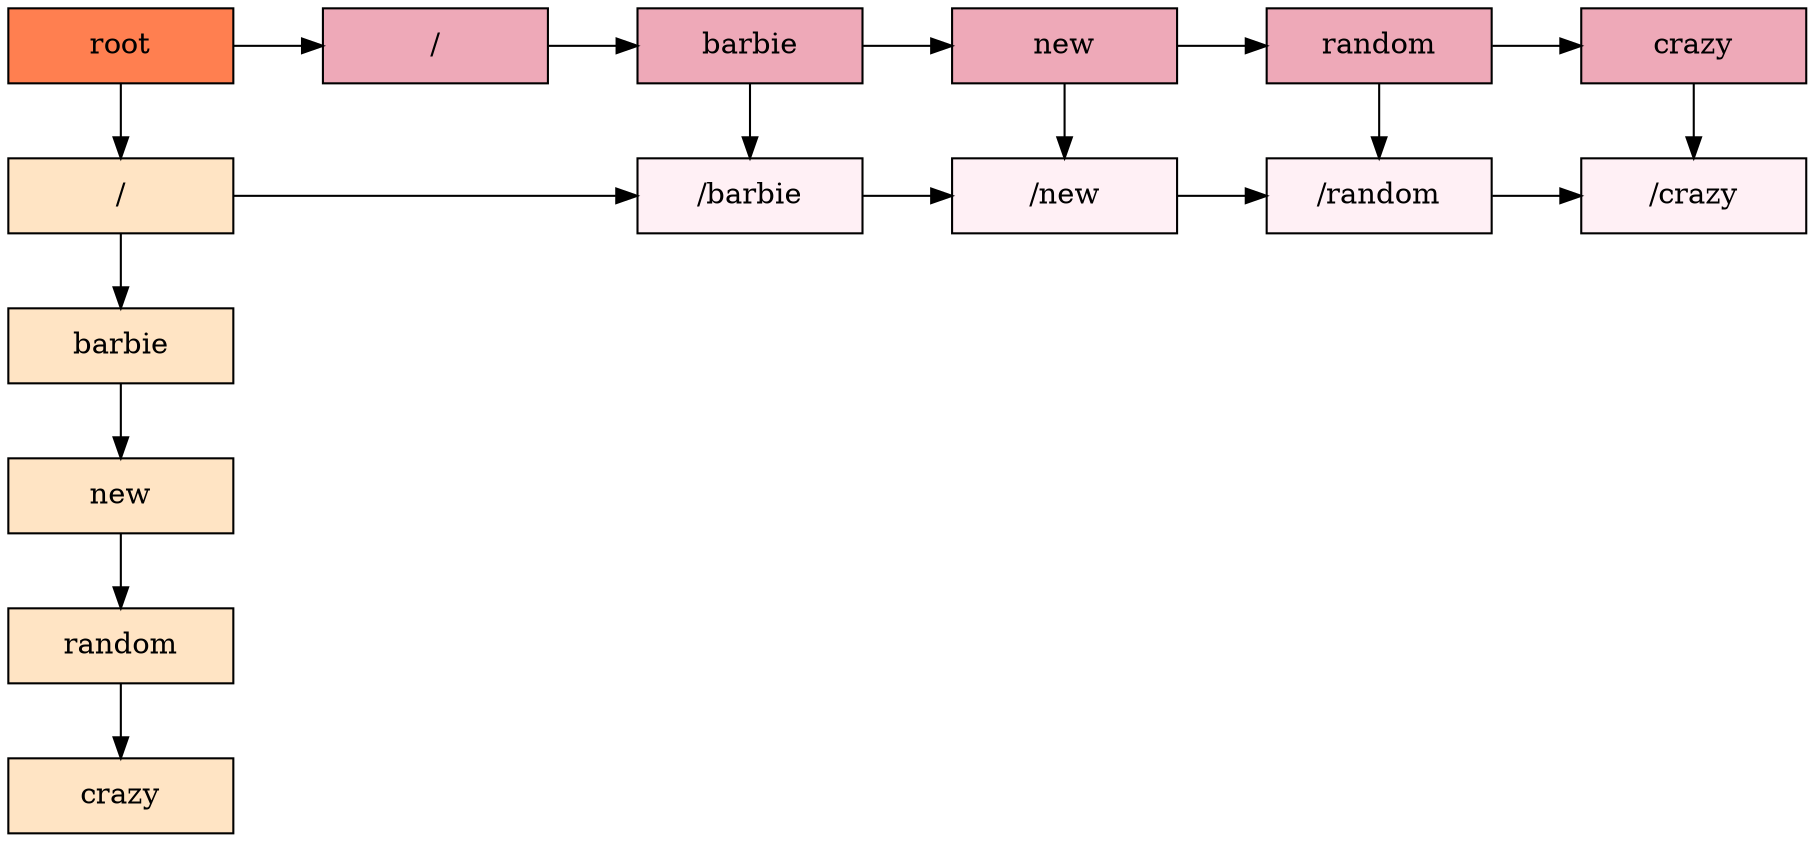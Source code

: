 digraph Matrix{
    node [shape=box]
    graph [ranksep="0.5", nodesep="0.6"];
    /* Group 0 para alinear verticalmente RAIZ*/ 
    root[label = "root", width = 1.5, style = filled, fillcolor = coral, group = 0];

    //Filas
    Fila0 [label = "/" width = 1.5 style = filled, fillcolor = bisque1, group = 0];
    Fila1 [label = "barbie" width = 1.5 style = filled, fillcolor = bisque1, group = 0];
    Fila2 [label = "new" width = 1.5 style = filled, fillcolor = bisque1, group = 0];
    Fila3 [label = "random" width = 1.5 style = filled, fillcolor = bisque1, group = 0];
    Fila4 [label = "crazy" width = 1.5 style = filled, fillcolor = bisque1, group = 0];

  //Enlaces de filas
    Fila0->Fila1
    Fila1->Fila2
    Fila2->Fila3
    Fila3->Fila4

  //Columnas
    Column0[label ="/" width = 1.5 style = filled, fillcolor = pink2, group = 1];
    Column1[label ="barbie" width = 1.5 style = filled, fillcolor = pink2, group = 2];
    Column2[label ="new" width = 1.5 style = filled, fillcolor = pink2, group = 3];
    Column3[label ="random" width = 1.5 style = filled, fillcolor = pink2, group = 4];
    Column4[label ="crazy" width = 1.5 style = filled, fillcolor = pink2, group = 5];


    //Enlaces de columnas
    Column0->Column1
    Column1->Column2
    Column2->Column3
    Column3->Column4

  //Alinear Raiz con columnas
    {rank = same; root; Column0; Column1; Column2; Column3; Column4;};

      //Enlaces Raiz con primera fila y column
    root->Column0;
    root->Fila0;
    //(^<---------------------- F I L A   0---------------------->
    N1_F0 [label = "/barbie" width = 1.5 group = 2 style = filled, fillcolor = lavenderblush1];
    N2_F0 [label = "/new" width = 1.5 group = 3 style = filled, fillcolor = lavenderblush1];
    N3_F0 [label = "/random" width = 1.5 group = 4 style = filled, fillcolor = lavenderblush1];
    N4_F0 [label = "/crazy" width = 1.5 group = 5 style = filled, fillcolor = lavenderblush1];

    //(^<---------------------- F I L A   1---------------------->

    //(^<---------------------- F I L A   2---------------------->

    //(^<---------------------- F I L A   3---------------------->

    //(^<---------------------- F I L A   4---------------------->

    //E N L A C E S  F I L A   0
    Column1->N1_F0;
    Fila0->N1_F0;
    N1_F0->N2_F0;
    Column2->N2_F0;
    N2_F0->N3_F0;
    Column3->N3_F0;
    N3_F0->N4_F0;
    Column4->N4_F0;
    {rank = same; Fila0; N1_F0; N2_F0; N3_F0; N4_F0; };

    //E N L A C E S  F I L A   1
    {rank = same; Fila1; };

    //E N L A C E S  F I L A   2
    {rank = same; Fila2; };

    //E N L A C E S  F I L A   3
    {rank = same; Fila3; };

    //E N L A C E S  F I L A   4
    {rank = same; Fila4; };

}
